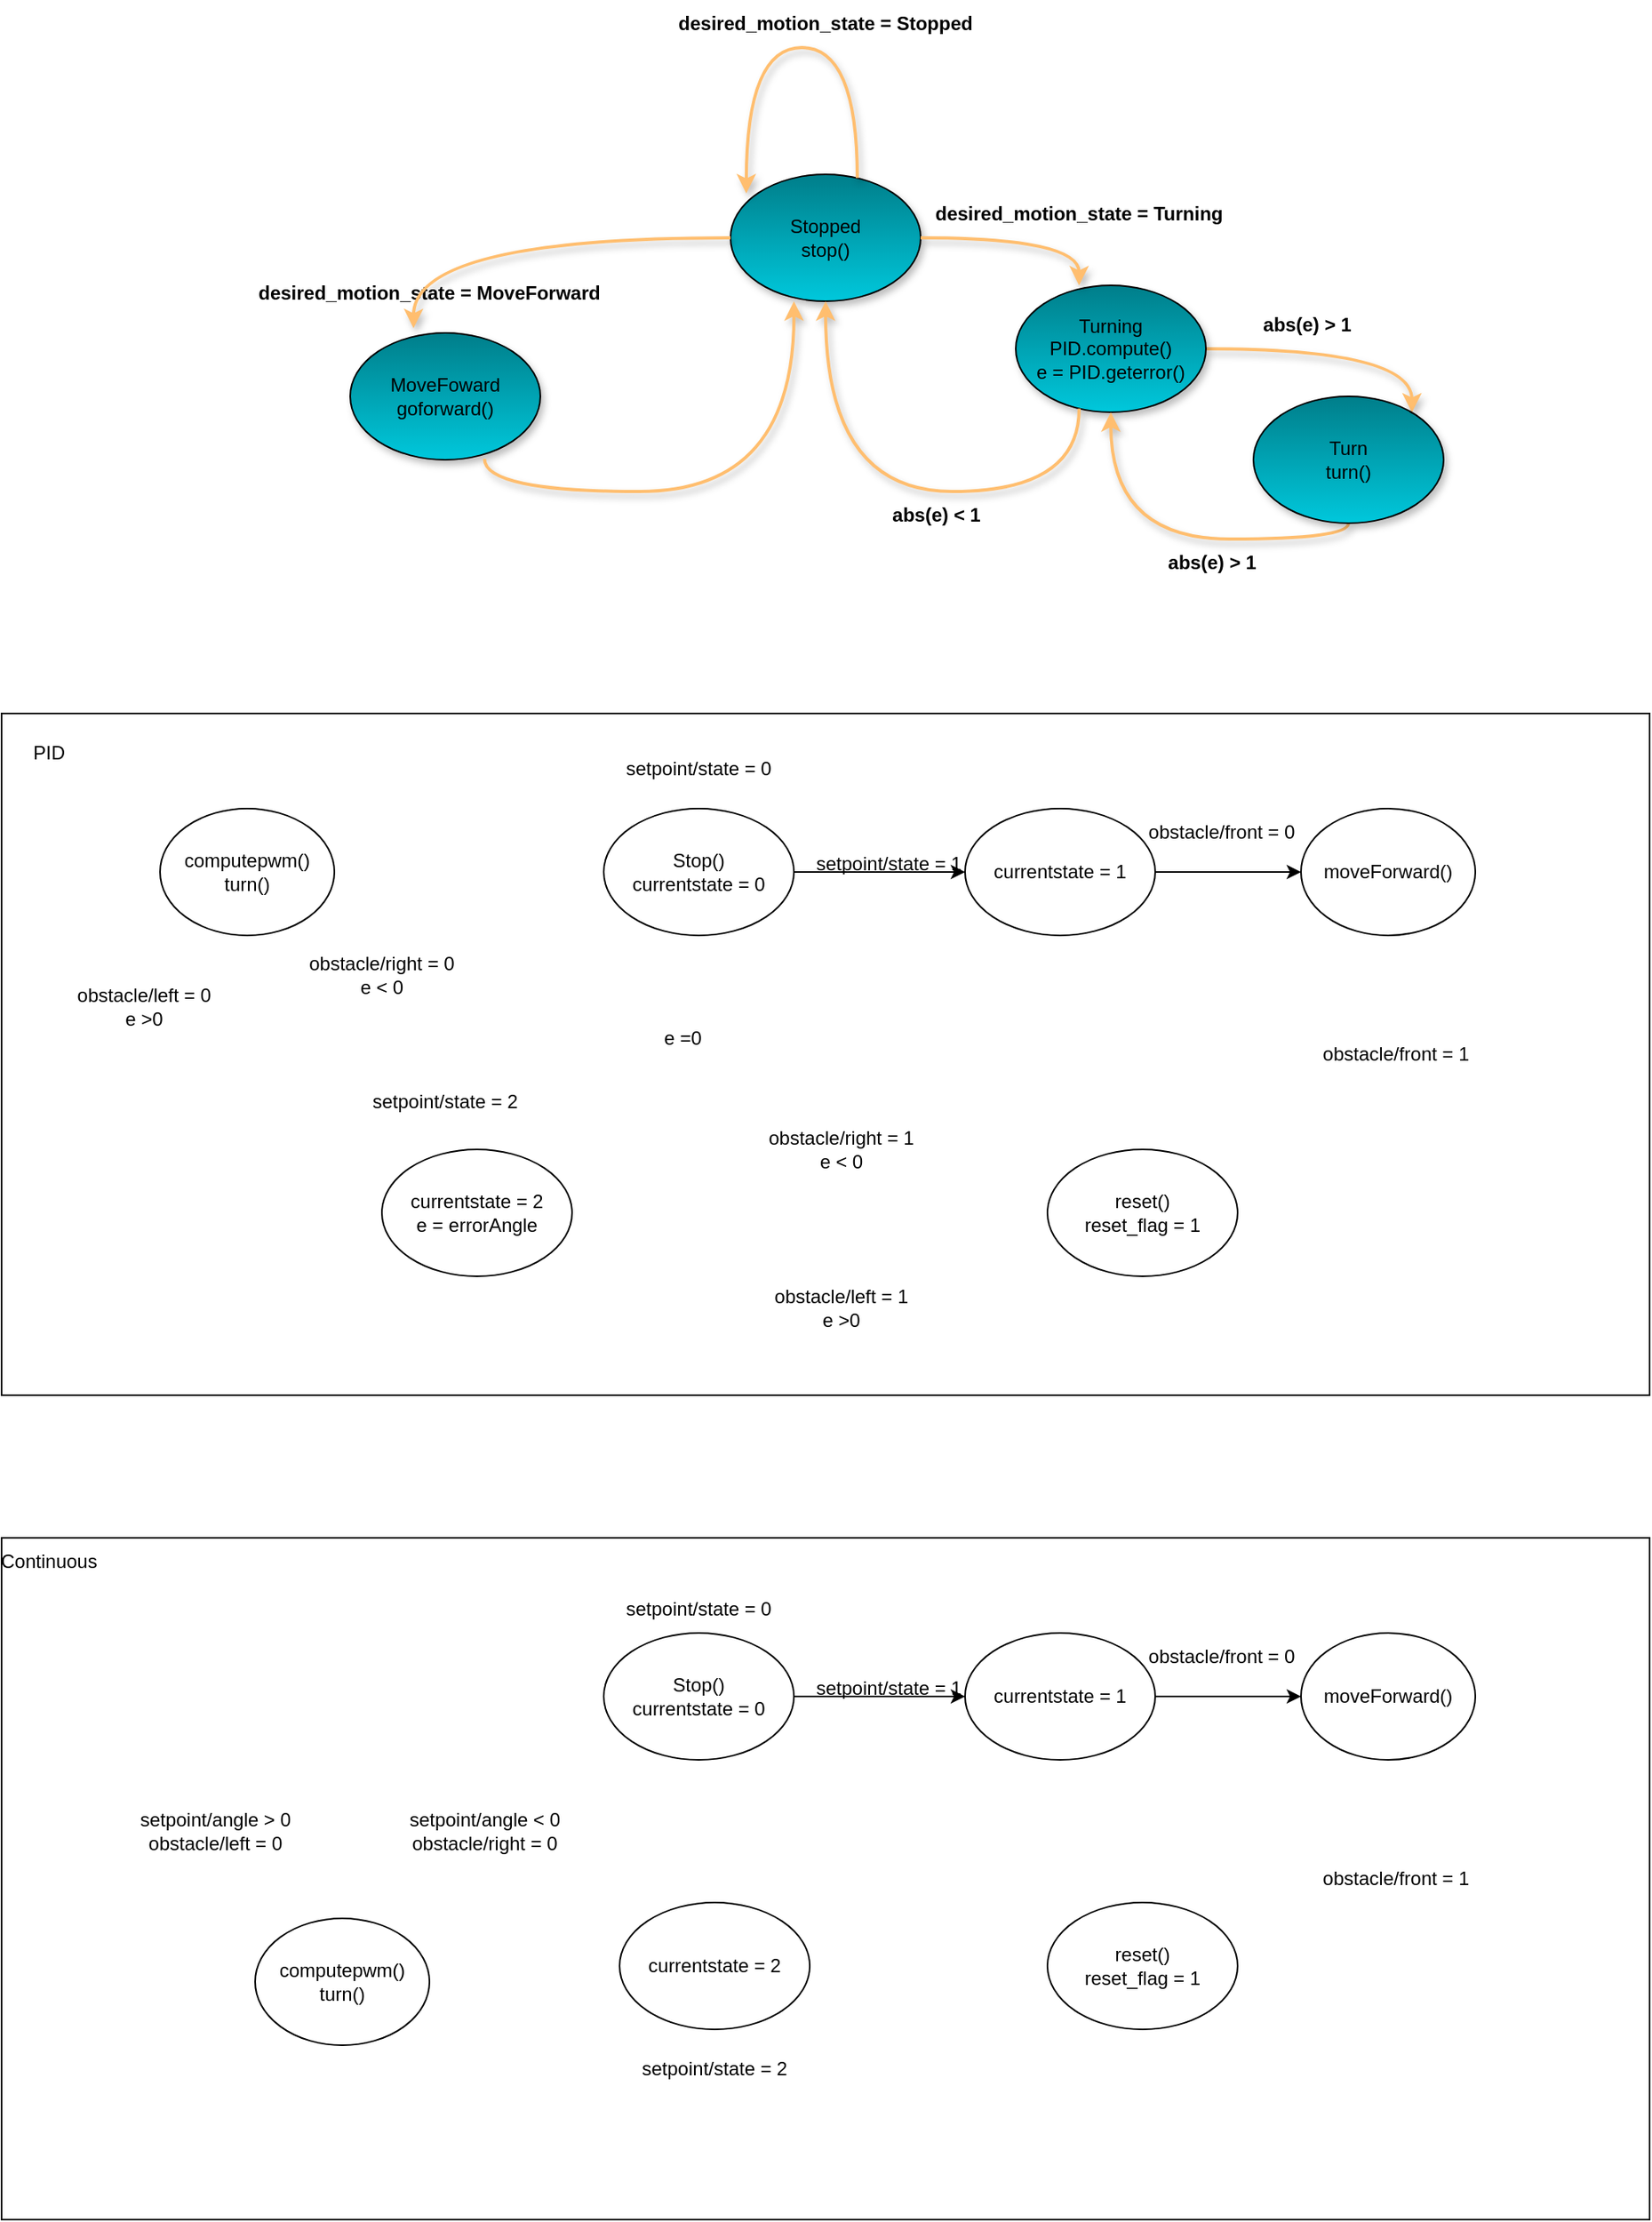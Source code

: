 <mxfile version="24.4.8" type="github">
  <diagram name="Page-1" id="vFwo0hFjRwJ0brIeQsAi">
    <mxGraphModel dx="2045" dy="580" grid="1" gridSize="10" guides="1" tooltips="1" connect="1" arrows="1" fold="1" page="1" pageScale="1" pageWidth="850" pageHeight="1100" math="0" shadow="0">
      <root>
        <mxCell id="0" />
        <mxCell id="1" parent="0" />
        <mxCell id="cYiKdupG9aeIK6uEBfiI-21" value="" style="rounded=0;whiteSpace=wrap;html=1;" vertex="1" parent="1">
          <mxGeometry x="-120" y="570" width="1040" height="430" as="geometry" />
        </mxCell>
        <mxCell id="PVeV4i3x_uw7YTpKDgrW-12" style="edgeStyle=orthogonalEdgeStyle;rounded=0;orthogonalLoop=1;jettySize=auto;html=1;curved=1;strokeColor=#ffbe6f;strokeWidth=2;flowAnimation=0;shadow=1;" parent="1" source="PVeV4i3x_uw7YTpKDgrW-4" target="PVeV4i3x_uw7YTpKDgrW-11" edge="1">
          <mxGeometry relative="1" as="geometry">
            <Array as="points">
              <mxPoint x="770" y="340" />
            </Array>
          </mxGeometry>
        </mxCell>
        <mxCell id="PVeV4i3x_uw7YTpKDgrW-4" value="&lt;div&gt;Turning&lt;/div&gt;&lt;div&gt;PID.compute()&lt;br&gt;&lt;/div&gt;&lt;div&gt;e = PID.geterror()&lt;br&gt;&lt;/div&gt;" style="ellipse;whiteSpace=wrap;html=1;fillColor=#007e8a;gradientColor=#00c8dc;shadow=1;" parent="1" vertex="1">
          <mxGeometry x="520" y="300" width="120" height="80" as="geometry" />
        </mxCell>
        <mxCell id="PVeV4i3x_uw7YTpKDgrW-5" value="&lt;div&gt;Stopped&lt;/div&gt;stop()" style="ellipse;whiteSpace=wrap;html=1;fillColor=#007e8a;gradientColor=#00c8dc;shadow=1;" parent="1" vertex="1">
          <mxGeometry x="340" y="230" width="120" height="80" as="geometry" />
        </mxCell>
        <mxCell id="PVeV4i3x_uw7YTpKDgrW-6" style="edgeStyle=orthogonalEdgeStyle;rounded=0;orthogonalLoop=1;jettySize=auto;html=1;curved=1;entryX=0.083;entryY=0.15;entryDx=0;entryDy=0;strokeColor=#ffbe6f;entryPerimeter=0;strokeWidth=2;flowAnimation=0;shadow=1;" parent="1" source="PVeV4i3x_uw7YTpKDgrW-5" target="PVeV4i3x_uw7YTpKDgrW-5" edge="1">
          <mxGeometry relative="1" as="geometry">
            <mxPoint x="300" y="210" as="sourcePoint" />
            <mxPoint x="330" y="270" as="targetPoint" />
            <Array as="points">
              <mxPoint x="420" y="150" />
              <mxPoint x="350" y="150" />
            </Array>
          </mxGeometry>
        </mxCell>
        <mxCell id="PVeV4i3x_uw7YTpKDgrW-7" value="&lt;b&gt;desired_motion_state = Stopped&lt;/b&gt;" style="text;html=1;align=center;verticalAlign=middle;whiteSpace=wrap;rounded=0;" parent="1" vertex="1">
          <mxGeometry x="290" y="120" width="220" height="30" as="geometry" />
        </mxCell>
        <mxCell id="PVeV4i3x_uw7YTpKDgrW-14" style="edgeStyle=orthogonalEdgeStyle;rounded=0;orthogonalLoop=1;jettySize=auto;html=1;entryX=0.5;entryY=1;entryDx=0;entryDy=0;curved=1;strokeColor=#ffbe6f;strokeWidth=2;flowAnimation=0;shadow=1;" parent="1" source="PVeV4i3x_uw7YTpKDgrW-11" target="PVeV4i3x_uw7YTpKDgrW-4" edge="1">
          <mxGeometry relative="1" as="geometry">
            <Array as="points">
              <mxPoint x="730" y="460" />
              <mxPoint x="580" y="460" />
            </Array>
          </mxGeometry>
        </mxCell>
        <mxCell id="PVeV4i3x_uw7YTpKDgrW-11" value="&lt;div&gt;Turn&lt;/div&gt;&lt;div&gt;turn()&lt;br&gt;&lt;/div&gt;" style="ellipse;whiteSpace=wrap;html=1;fillColor=#007e8a;gradientColor=#00c8dc;shadow=1;" parent="1" vertex="1">
          <mxGeometry x="670" y="370" width="120" height="80" as="geometry" />
        </mxCell>
        <mxCell id="PVeV4i3x_uw7YTpKDgrW-16" style="edgeStyle=orthogonalEdgeStyle;rounded=0;orthogonalLoop=1;jettySize=auto;html=1;entryX=0.333;entryY=0;entryDx=0;entryDy=0;entryPerimeter=0;curved=1;strokeColor=#ffbe6f;strokeWidth=2;flowAnimation=0;shadow=1;" parent="1" source="PVeV4i3x_uw7YTpKDgrW-5" target="PVeV4i3x_uw7YTpKDgrW-4" edge="1">
          <mxGeometry relative="1" as="geometry" />
        </mxCell>
        <mxCell id="PVeV4i3x_uw7YTpKDgrW-17" value="&lt;b&gt;desired_motion_state = Turning&lt;/b&gt;" style="text;html=1;align=center;verticalAlign=middle;whiteSpace=wrap;rounded=0;" parent="1" vertex="1">
          <mxGeometry x="450" y="240" width="220" height="30" as="geometry" />
        </mxCell>
        <mxCell id="PVeV4i3x_uw7YTpKDgrW-19" value="&lt;b&gt;abs(e) &amp;gt; 1&lt;/b&gt;" style="text;html=1;align=center;verticalAlign=middle;whiteSpace=wrap;rounded=0;" parent="1" vertex="1">
          <mxGeometry x="660" y="310" width="88" height="30" as="geometry" />
        </mxCell>
        <mxCell id="PVeV4i3x_uw7YTpKDgrW-20" value="&lt;b&gt;abs(e) &amp;gt; 1&lt;/b&gt;" style="text;html=1;align=center;verticalAlign=middle;whiteSpace=wrap;rounded=0;" parent="1" vertex="1">
          <mxGeometry x="600" y="460" width="88" height="30" as="geometry" />
        </mxCell>
        <mxCell id="PVeV4i3x_uw7YTpKDgrW-26" value="&lt;div&gt;MoveFoward&lt;/div&gt;&lt;div&gt;goforward()&lt;br&gt;&lt;/div&gt;" style="ellipse;whiteSpace=wrap;html=1;fillColor=#007e8a;gradientColor=#00c8dc;shadow=1;" parent="1" vertex="1">
          <mxGeometry x="100" y="330" width="120" height="80" as="geometry" />
        </mxCell>
        <mxCell id="PVeV4i3x_uw7YTpKDgrW-28" value="&lt;b&gt;desired_motion_state = MoveForward&lt;/b&gt;" style="text;html=1;align=center;verticalAlign=middle;whiteSpace=wrap;rounded=0;" parent="1" vertex="1">
          <mxGeometry x="40" y="290" width="220" height="30" as="geometry" />
        </mxCell>
        <mxCell id="PVeV4i3x_uw7YTpKDgrW-29" value="" style="edgeStyle=orthogonalEdgeStyle;rounded=0;orthogonalLoop=1;jettySize=auto;html=1;entryX=0.5;entryY=1;entryDx=0;entryDy=0;curved=1;strokeColor=#ffbe6f;strokeWidth=2;flowAnimation=0;shadow=1;" parent="1" source="PVeV4i3x_uw7YTpKDgrW-4" target="PVeV4i3x_uw7YTpKDgrW-5" edge="1">
          <mxGeometry relative="1" as="geometry">
            <mxPoint x="560" y="378" as="sourcePoint" />
            <mxPoint x="460" y="460" as="targetPoint" />
            <Array as="points">
              <mxPoint x="560" y="430" />
              <mxPoint x="400" y="430" />
            </Array>
          </mxGeometry>
        </mxCell>
        <mxCell id="PVeV4i3x_uw7YTpKDgrW-30" value="&lt;b&gt;abs(e) &amp;lt; 1&lt;/b&gt;" style="text;html=1;align=center;verticalAlign=middle;whiteSpace=wrap;rounded=0;" parent="1" vertex="1">
          <mxGeometry x="425" y="430" width="90" height="30" as="geometry" />
        </mxCell>
        <mxCell id="PVeV4i3x_uw7YTpKDgrW-31" style="edgeStyle=orthogonalEdgeStyle;rounded=0;orthogonalLoop=1;jettySize=auto;html=1;entryX=0.333;entryY=-0.037;entryDx=0;entryDy=0;entryPerimeter=0;curved=1;strokeWidth=2;strokeColor=#ffbe6f;flowAnimation=0;shadow=1;" parent="1" source="PVeV4i3x_uw7YTpKDgrW-5" target="PVeV4i3x_uw7YTpKDgrW-26" edge="1">
          <mxGeometry relative="1" as="geometry" />
        </mxCell>
        <mxCell id="PVeV4i3x_uw7YTpKDgrW-32" style="edgeStyle=orthogonalEdgeStyle;rounded=0;orthogonalLoop=1;jettySize=auto;html=1;curved=1;strokeWidth=2;strokeColor=#ffbe6f;flowAnimation=0;shadow=1;exitX=0.706;exitY=0.992;exitDx=0;exitDy=0;exitPerimeter=0;" parent="1" source="PVeV4i3x_uw7YTpKDgrW-26" edge="1">
          <mxGeometry relative="1" as="geometry">
            <mxPoint x="230" y="480" as="sourcePoint" />
            <mxPoint x="380" y="310" as="targetPoint" />
          </mxGeometry>
        </mxCell>
        <mxCell id="cYiKdupG9aeIK6uEBfiI-19" style="edgeStyle=orthogonalEdgeStyle;rounded=0;orthogonalLoop=1;jettySize=auto;html=1;entryX=0;entryY=0.5;entryDx=0;entryDy=0;" edge="1" parent="1" source="cYiKdupG9aeIK6uEBfiI-2" target="cYiKdupG9aeIK6uEBfiI-4">
          <mxGeometry relative="1" as="geometry" />
        </mxCell>
        <mxCell id="cYiKdupG9aeIK6uEBfiI-2" value="&lt;div&gt;Stop()&lt;/div&gt;&lt;div&gt;currentstate = 0&lt;br&gt;&lt;/div&gt;" style="ellipse;whiteSpace=wrap;html=1;" vertex="1" parent="1">
          <mxGeometry x="260" y="630" width="120" height="80" as="geometry" />
        </mxCell>
        <mxCell id="cYiKdupG9aeIK6uEBfiI-3" value="setpoint/state = 0" style="text;html=1;align=center;verticalAlign=middle;whiteSpace=wrap;rounded=0;" vertex="1" parent="1">
          <mxGeometry x="260" y="590" width="120" height="30" as="geometry" />
        </mxCell>
        <mxCell id="cYiKdupG9aeIK6uEBfiI-20" style="edgeStyle=orthogonalEdgeStyle;rounded=0;orthogonalLoop=1;jettySize=auto;html=1;" edge="1" parent="1" source="cYiKdupG9aeIK6uEBfiI-4" target="cYiKdupG9aeIK6uEBfiI-9">
          <mxGeometry relative="1" as="geometry" />
        </mxCell>
        <mxCell id="cYiKdupG9aeIK6uEBfiI-4" value="&lt;div&gt;currentstate = 1&lt;/div&gt;" style="ellipse;whiteSpace=wrap;html=1;" vertex="1" parent="1">
          <mxGeometry x="488" y="630" width="120" height="80" as="geometry" />
        </mxCell>
        <mxCell id="cYiKdupG9aeIK6uEBfiI-5" value="&lt;div&gt;setpoint/state = 1&lt;br&gt;&lt;/div&gt;" style="text;html=1;align=center;verticalAlign=middle;whiteSpace=wrap;rounded=0;" vertex="1" parent="1">
          <mxGeometry x="380" y="650" width="120" height="30" as="geometry" />
        </mxCell>
        <mxCell id="cYiKdupG9aeIK6uEBfiI-6" value="&lt;div&gt;obstacle/front = 1&lt;/div&gt;" style="text;html=1;align=center;verticalAlign=middle;whiteSpace=wrap;rounded=0;" vertex="1" parent="1">
          <mxGeometry x="700" y="770" width="120" height="30" as="geometry" />
        </mxCell>
        <mxCell id="cYiKdupG9aeIK6uEBfiI-7" value="&lt;div&gt;obstacle/front = 0&lt;br&gt;&lt;/div&gt;" style="text;html=1;align=center;verticalAlign=middle;whiteSpace=wrap;rounded=0;" vertex="1" parent="1">
          <mxGeometry x="590" y="630" width="120" height="30" as="geometry" />
        </mxCell>
        <mxCell id="cYiKdupG9aeIK6uEBfiI-8" value="&lt;div&gt;reset()&lt;/div&gt;&lt;div&gt;reset_flag = 1&lt;br&gt;&lt;/div&gt;" style="ellipse;whiteSpace=wrap;html=1;" vertex="1" parent="1">
          <mxGeometry x="540" y="845" width="120" height="80" as="geometry" />
        </mxCell>
        <mxCell id="cYiKdupG9aeIK6uEBfiI-9" value="moveForward()" style="ellipse;whiteSpace=wrap;html=1;" vertex="1" parent="1">
          <mxGeometry x="700" y="630" width="110" height="80" as="geometry" />
        </mxCell>
        <mxCell id="cYiKdupG9aeIK6uEBfiI-10" value="&lt;div&gt;setpoint/state = 2&lt;br&gt;&lt;/div&gt;" style="text;html=1;align=center;verticalAlign=middle;whiteSpace=wrap;rounded=0;" vertex="1" parent="1">
          <mxGeometry x="100" y="800" width="120" height="30" as="geometry" />
        </mxCell>
        <mxCell id="cYiKdupG9aeIK6uEBfiI-11" value="&lt;div&gt;currentstate = 2&lt;br&gt;&lt;/div&gt;e = errorAngle" style="ellipse;whiteSpace=wrap;html=1;" vertex="1" parent="1">
          <mxGeometry x="120" y="845" width="120" height="80" as="geometry" />
        </mxCell>
        <mxCell id="cYiKdupG9aeIK6uEBfiI-12" value="&lt;div&gt;obstacle/left = 1&lt;/div&gt;&lt;div&gt;e &amp;gt;0&lt;br&gt;&lt;/div&gt;" style="text;html=1;align=center;verticalAlign=middle;whiteSpace=wrap;rounded=0;" vertex="1" parent="1">
          <mxGeometry x="350" y="930" width="120" height="30" as="geometry" />
        </mxCell>
        <mxCell id="cYiKdupG9aeIK6uEBfiI-14" value="&lt;div&gt;obstacle/right = 1&lt;/div&gt;&lt;div&gt;e &amp;lt; 0&lt;br&gt;&lt;/div&gt;" style="text;html=1;align=center;verticalAlign=middle;whiteSpace=wrap;rounded=0;" vertex="1" parent="1">
          <mxGeometry x="350" y="830" width="120" height="30" as="geometry" />
        </mxCell>
        <mxCell id="cYiKdupG9aeIK6uEBfiI-15" value="&lt;div&gt;obstacle/left = 0&lt;br&gt;&lt;/div&gt;&lt;div&gt;e &amp;gt;0&lt;br&gt;&lt;/div&gt;" style="text;html=1;align=center;verticalAlign=middle;whiteSpace=wrap;rounded=0;" vertex="1" parent="1">
          <mxGeometry x="-90" y="740" width="120" height="30" as="geometry" />
        </mxCell>
        <mxCell id="cYiKdupG9aeIK6uEBfiI-16" value="&lt;div&gt;obstacle/right = 0&lt;br&gt;&lt;/div&gt;&lt;div&gt;e &amp;lt; 0&lt;br&gt;&lt;/div&gt;" style="text;html=1;align=center;verticalAlign=middle;whiteSpace=wrap;rounded=0;" vertex="1" parent="1">
          <mxGeometry x="60" y="720" width="120" height="30" as="geometry" />
        </mxCell>
        <mxCell id="cYiKdupG9aeIK6uEBfiI-17" value="&lt;div&gt;computepwm()&lt;br&gt;&lt;/div&gt;&lt;div&gt;turn()&lt;/div&gt;" style="ellipse;whiteSpace=wrap;html=1;" vertex="1" parent="1">
          <mxGeometry x="-20" y="630" width="110" height="80" as="geometry" />
        </mxCell>
        <mxCell id="cYiKdupG9aeIK6uEBfiI-18" value="e =0" style="text;html=1;align=center;verticalAlign=middle;whiteSpace=wrap;rounded=0;" vertex="1" parent="1">
          <mxGeometry x="250" y="760" width="120" height="30" as="geometry" />
        </mxCell>
        <mxCell id="cYiKdupG9aeIK6uEBfiI-22" value="PID" style="text;html=1;align=center;verticalAlign=middle;whiteSpace=wrap;rounded=0;" vertex="1" parent="1">
          <mxGeometry x="-120" y="580" width="60" height="30" as="geometry" />
        </mxCell>
        <mxCell id="cYiKdupG9aeIK6uEBfiI-23" value="" style="rounded=0;whiteSpace=wrap;html=1;" vertex="1" parent="1">
          <mxGeometry x="-120" y="1090" width="1040" height="430" as="geometry" />
        </mxCell>
        <mxCell id="cYiKdupG9aeIK6uEBfiI-24" style="edgeStyle=orthogonalEdgeStyle;rounded=0;orthogonalLoop=1;jettySize=auto;html=1;entryX=0;entryY=0.5;entryDx=0;entryDy=0;" edge="1" parent="1" source="cYiKdupG9aeIK6uEBfiI-25" target="cYiKdupG9aeIK6uEBfiI-28">
          <mxGeometry relative="1" as="geometry" />
        </mxCell>
        <mxCell id="cYiKdupG9aeIK6uEBfiI-25" value="&lt;div&gt;Stop()&lt;/div&gt;&lt;div&gt;currentstate = 0&lt;br&gt;&lt;/div&gt;" style="ellipse;whiteSpace=wrap;html=1;" vertex="1" parent="1">
          <mxGeometry x="260" y="1150" width="120" height="80" as="geometry" />
        </mxCell>
        <mxCell id="cYiKdupG9aeIK6uEBfiI-26" value="setpoint/state = 0" style="text;html=1;align=center;verticalAlign=middle;whiteSpace=wrap;rounded=0;" vertex="1" parent="1">
          <mxGeometry x="260" y="1120" width="120" height="30" as="geometry" />
        </mxCell>
        <mxCell id="cYiKdupG9aeIK6uEBfiI-27" style="edgeStyle=orthogonalEdgeStyle;rounded=0;orthogonalLoop=1;jettySize=auto;html=1;" edge="1" parent="1" source="cYiKdupG9aeIK6uEBfiI-28" target="cYiKdupG9aeIK6uEBfiI-33">
          <mxGeometry relative="1" as="geometry" />
        </mxCell>
        <mxCell id="cYiKdupG9aeIK6uEBfiI-28" value="&lt;div&gt;currentstate = 1&lt;/div&gt;" style="ellipse;whiteSpace=wrap;html=1;" vertex="1" parent="1">
          <mxGeometry x="488" y="1150" width="120" height="80" as="geometry" />
        </mxCell>
        <mxCell id="cYiKdupG9aeIK6uEBfiI-29" value="&lt;div&gt;setpoint/state = 1&lt;br&gt;&lt;/div&gt;" style="text;html=1;align=center;verticalAlign=middle;whiteSpace=wrap;rounded=0;" vertex="1" parent="1">
          <mxGeometry x="380" y="1170" width="120" height="30" as="geometry" />
        </mxCell>
        <mxCell id="cYiKdupG9aeIK6uEBfiI-30" value="&lt;div&gt;obstacle/front = 1&lt;/div&gt;" style="text;html=1;align=center;verticalAlign=middle;whiteSpace=wrap;rounded=0;" vertex="1" parent="1">
          <mxGeometry x="700" y="1290" width="120" height="30" as="geometry" />
        </mxCell>
        <mxCell id="cYiKdupG9aeIK6uEBfiI-31" value="&lt;div&gt;obstacle/front = 0&lt;br&gt;&lt;/div&gt;" style="text;html=1;align=center;verticalAlign=middle;whiteSpace=wrap;rounded=0;" vertex="1" parent="1">
          <mxGeometry x="590" y="1150" width="120" height="30" as="geometry" />
        </mxCell>
        <mxCell id="cYiKdupG9aeIK6uEBfiI-32" value="&lt;div&gt;reset()&lt;/div&gt;&lt;div&gt;reset_flag = 1&lt;br&gt;&lt;/div&gt;" style="ellipse;whiteSpace=wrap;html=1;" vertex="1" parent="1">
          <mxGeometry x="540" y="1320" width="120" height="80" as="geometry" />
        </mxCell>
        <mxCell id="cYiKdupG9aeIK6uEBfiI-33" value="moveForward()" style="ellipse;whiteSpace=wrap;html=1;" vertex="1" parent="1">
          <mxGeometry x="700" y="1150" width="110" height="80" as="geometry" />
        </mxCell>
        <mxCell id="cYiKdupG9aeIK6uEBfiI-34" value="&lt;div&gt;setpoint/state = 2&lt;br&gt;&lt;/div&gt;" style="text;html=1;align=center;verticalAlign=middle;whiteSpace=wrap;rounded=0;" vertex="1" parent="1">
          <mxGeometry x="270" y="1410" width="120" height="30" as="geometry" />
        </mxCell>
        <mxCell id="cYiKdupG9aeIK6uEBfiI-35" value="&lt;div&gt;currentstate = 2&lt;br&gt;&lt;/div&gt;" style="ellipse;whiteSpace=wrap;html=1;" vertex="1" parent="1">
          <mxGeometry x="270" y="1320" width="120" height="80" as="geometry" />
        </mxCell>
        <mxCell id="cYiKdupG9aeIK6uEBfiI-40" value="&lt;div&gt;computepwm()&lt;br&gt;&lt;/div&gt;&lt;div&gt;turn()&lt;/div&gt;" style="ellipse;whiteSpace=wrap;html=1;" vertex="1" parent="1">
          <mxGeometry x="40" y="1330" width="110" height="80" as="geometry" />
        </mxCell>
        <mxCell id="cYiKdupG9aeIK6uEBfiI-42" value="Continuous" style="text;html=1;align=center;verticalAlign=middle;whiteSpace=wrap;rounded=0;" vertex="1" parent="1">
          <mxGeometry x="-120" y="1090" width="60" height="30" as="geometry" />
        </mxCell>
        <mxCell id="cYiKdupG9aeIK6uEBfiI-43" value="&lt;div&gt;setpoint/angle &amp;gt; 0&lt;/div&gt;obstacle/left = 0" style="text;html=1;align=center;verticalAlign=middle;whiteSpace=wrap;rounded=0;" vertex="1" parent="1">
          <mxGeometry x="-40" y="1260" width="110" height="30" as="geometry" />
        </mxCell>
        <mxCell id="cYiKdupG9aeIK6uEBfiI-44" value="&lt;div&gt;setpoint/angle &amp;lt; 0&lt;/div&gt;obstacle/right = 0" style="text;html=1;align=center;verticalAlign=middle;whiteSpace=wrap;rounded=0;" vertex="1" parent="1">
          <mxGeometry x="130" y="1260" width="110" height="30" as="geometry" />
        </mxCell>
      </root>
    </mxGraphModel>
  </diagram>
</mxfile>
